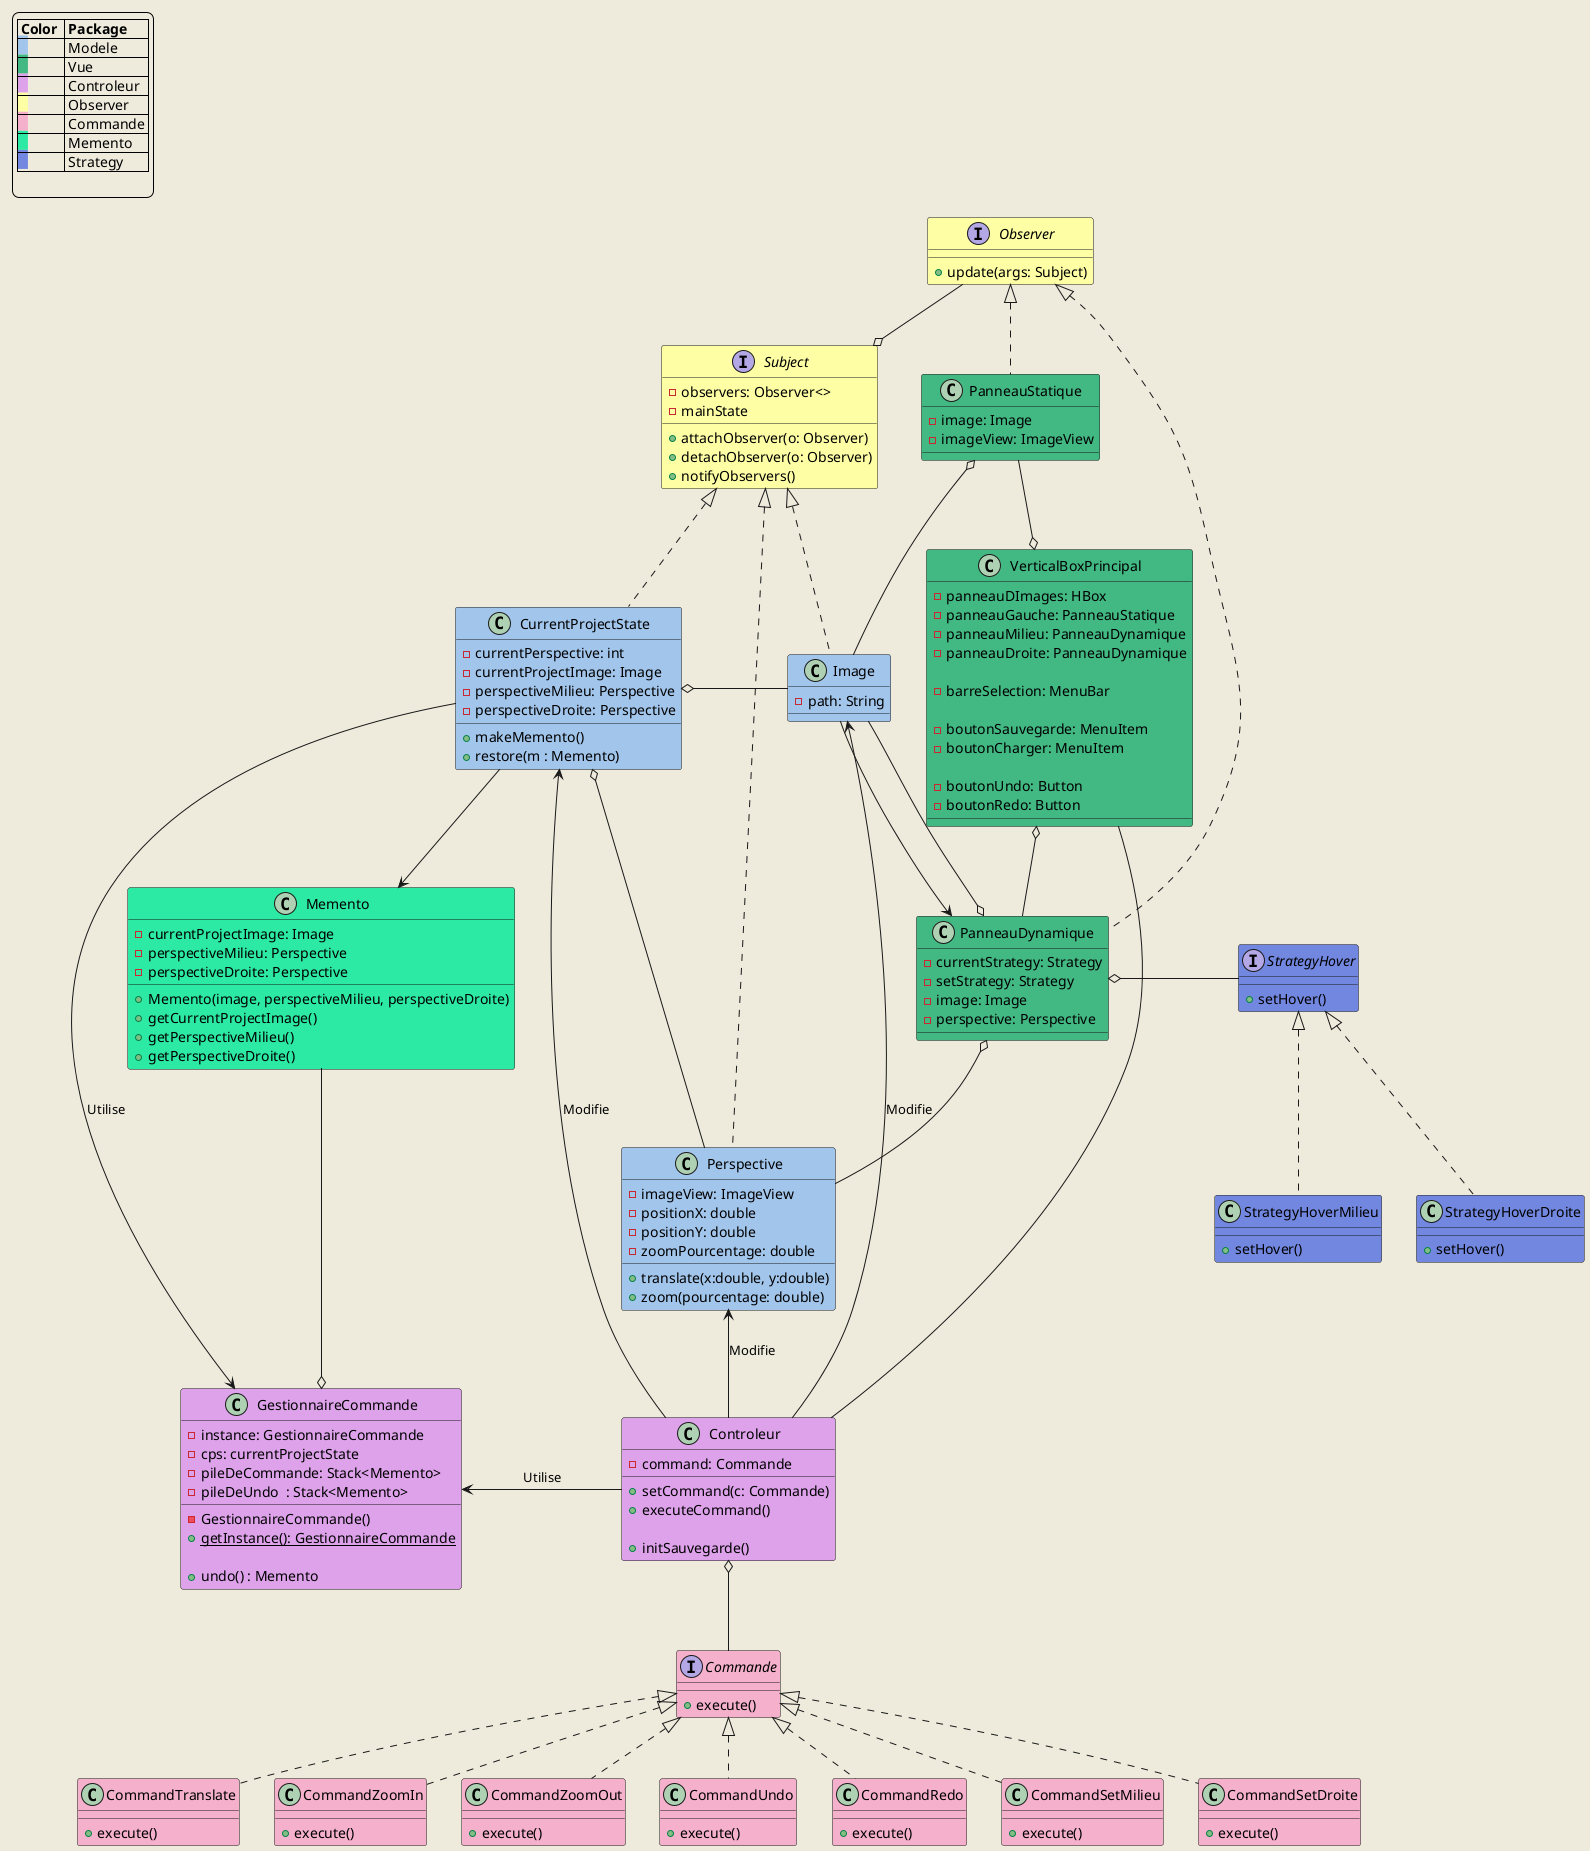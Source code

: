 @startuml


skinparam backgroundColor #EEEBDC

legend top left
 |= Color  |= Package |
 |<back:#a2c5eb>   </back>| Modele |
 |<back:#42b883>   </back>| Vue |
 |<back:#dea2eb>   </back>| Controleur |
 |<back:#FEFFA5>   </back>| Observer |
 |<back:#F5B0CB>   </back>| Commande |
 |<back:#2CEAA3>   </back>| Memento |
 |<back:#7287DF>   </back>| Strategy |

 endlegend




    '----------OBSERVER--------------'
    interface Observer #FEFFA5{
        +update(args: Subject)
    }

    interface Subject #FEFFA5{
        -observers: Observer<>
        -mainState

        +attachObserver(o: Observer)
        +detachObserver(o: Observer)
        +notifyObservers()

    }
    '-----------OBSERVER--------------'



    '-----------COMMAND--------------'
    interface Commande #F5B0CB {
        +execute()
    }

    class CommandTranslate #F5B0CB implements Commande{
        +execute()
   
    }


    class CommandZoomIn #F5B0CB implements Commande{
        +execute()
   
    }

    class CommandZoomOut #F5B0CB implements Commande{
        +execute()
   
    }

    class CommandUndo #F5B0CB implements Commande{
        +execute()
    }

    class CommandRedo #F5B0CB implements Commande{
        +execute()
    }

    class CommandSetMilieu #F5B0CB implements Commande{
        +execute()
    }

    class CommandSetDroite #F5B0CB implements Commande{
        +execute()
    }


    '-----------COMMAND--------------'


    '-----------SINGLETON--------------'


    class GestionnaireCommande #dea2eb{
        -instance: GestionnaireCommande
        -cps: currentProjectState
        -pileDeCommande: Stack<Memento>
        -pileDeUndo  : Stack<Memento>


        -GestionnaireCommande()
        + {static} getInstance(): GestionnaireCommande

        +undo() : Memento

    }
    '-----------SINGLETON--------------'

    '-----------MEMENTO--------------'

    'Originator = CurrentProjectState'
    'Caretaker = GestionnaireDeCommande'

    class Memento #2CEAA3{

        '{static}+PERSPECTIVE_CENTRE
        '{static}+PERSPECTIVE_DROITE

        -currentProjectImage: Image
        -perspectiveMilieu: Perspective
        -perspectiveDroite: Perspective

        'Constructeur'
        +Memento(image, perspectiveMilieu, perspectiveDroite)
        'Getters du memento'
        +getCurrentProjectImage()
        +getPerspectiveMilieu()
        +getPerspectiveDroite()
    }


    '-----------MEMENTO--------------'



    class CurrentProjectState #a2c5eb implements Subject {

        -currentPerspective: int
        -currentProjectImage: Image
        -perspectiveMilieu: Perspective
        -perspectiveDroite: Perspective

        +makeMemento()
        +restore(m : Memento)
        'restore() vas appeler undo() Gestionnaire Commande
    }


    class Perspective #a2c5eb implements Subject{

        -imageView: ImageView
        -positionX: double
        -positionY: double
        -zoomPourcentage: double


        +translate(x:double, y:double)
        +zoom(pourcentage: double)

    }

    class Image #a2c5eb implements Subject{

        -path: String
    }

    class Controleur #dea2eb{

        -command: Commande
        +setCommand(c: Commande)
        +executeCommand()

        +initSauvegarde()
    }


    class VerticalBoxPrincipal #42b883 {

        -panneauDImages: HBox
        -panneauGauche: PanneauStatique
        -panneauMilieu: PanneauDynamique
        -panneauDroite: PanneauDynamique

        -barreSelection: MenuBar

        -boutonSauvegarde: MenuItem
        -boutonCharger: MenuItem

        -boutonUndo: Button
        -boutonRedo: Button

    }


    class PanneauStatique #42b883 implements Observer{

        -image: Image
        -imageView: ImageView
    }

    class PanneauDynamique #42b883 implements Observer{

        -currentStrategy: Strategy
        -setStrategy: Strategy
        -image: Image
        -perspective: Perspective
    }

    interface StrategyHover #7287DF {

        +setHover()
    }

    class StrategyHoverMilieu #7287DF implements StrategyHover {

        +setHover()
    }

    class StrategyHoverDroite #7287DF implements StrategyHover{

        +setHover()
    }


    PanneauDynamique o- StrategyHover
   Observer -o Subject
   Controleur -l-> GestionnaireCommande : Utilise
   CurrentProjectState <-- Controleur : Modifie
   Perspective <-- Controleur : Modifie
   Image <- Controleur : Modifie
   Controleur o-- Commande

   VerticalBoxPrincipal o-- PanneauDynamique
   VerticalBoxPrincipal o-up- PanneauStatique

   CurrentProjectState o- Perspective
   CurrentProjectState o- Image

   VerticalBoxPrincipal -- Controleur

   Memento ---o GestionnaireCommande
   CurrentProjectState --> Memento


   PanneauDynamique o-- Image
   Image --> PanneauDynamique

   PanneauDynamique o-- Perspective

   PanneauStatique o- Image

   CurrentProjectState --> GestionnaireCommande : Utilise
   







@enduml

Command = Invoker
Perspective = Panel

Chaque panneau va chercher du modele 
les informations de sa perspective respective

L'image implémente Subject car durant lexecution
lutilisateur doit pouvoir changer l'image quand qu'il veut

Perspective implémente Subject pour actualiser le tout lors 
des Commandes 